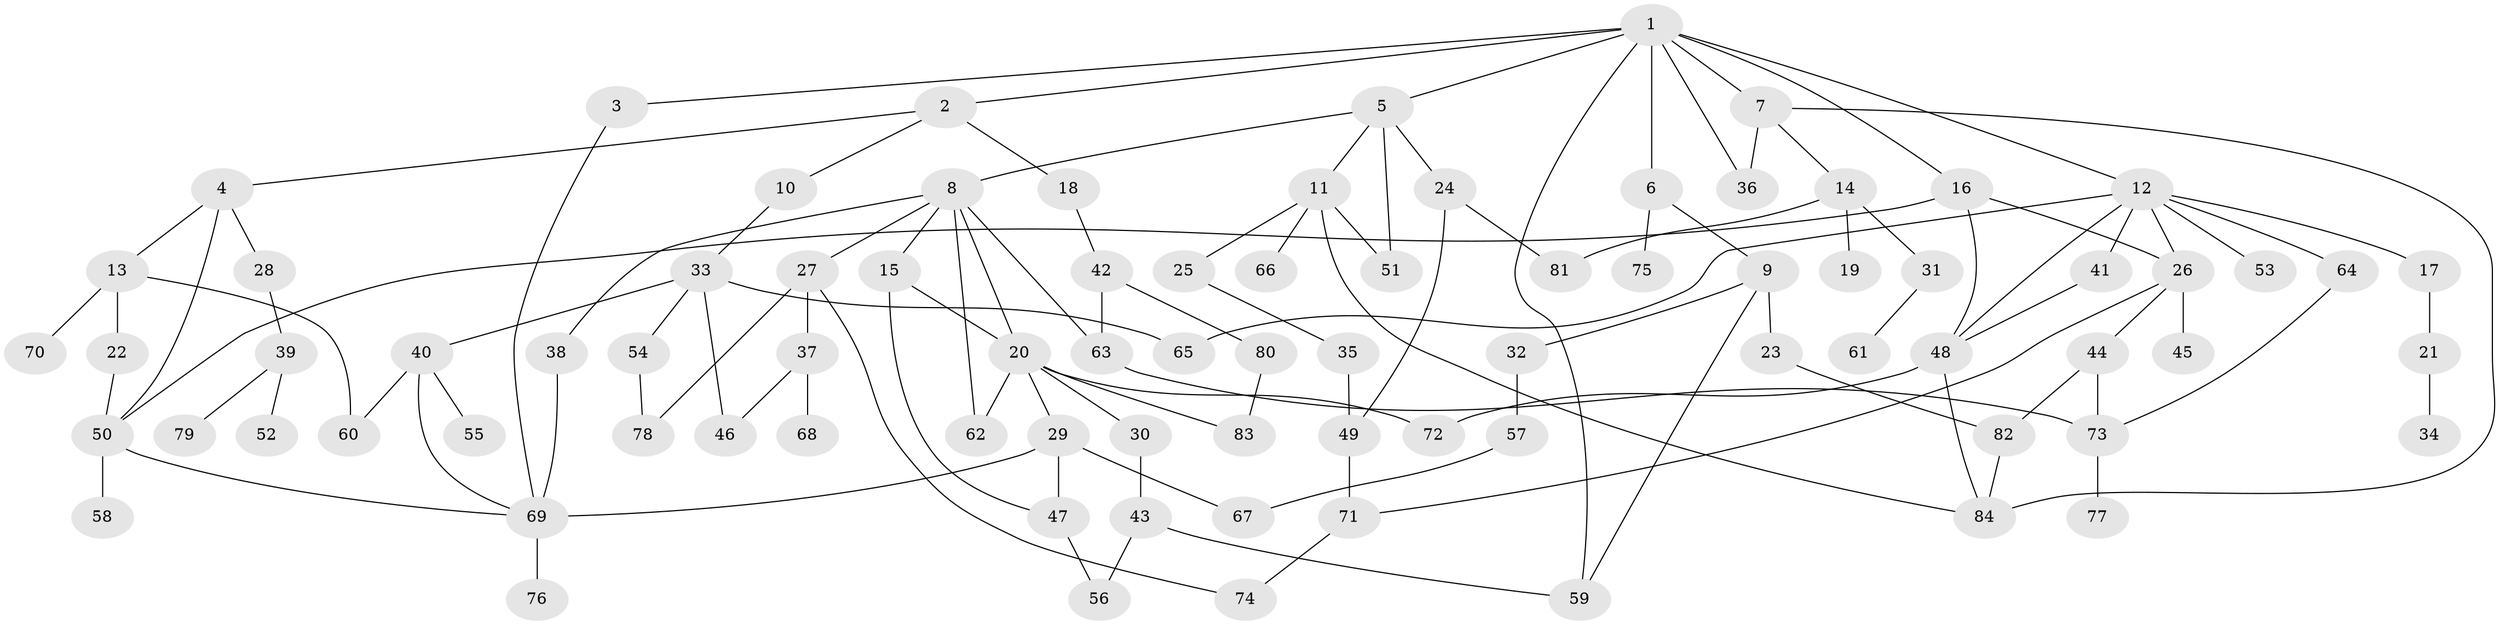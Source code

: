 // coarse degree distribution, {12: 0.04, 4: 0.04, 1: 0.48, 6: 0.08, 3: 0.08, 9: 0.04, 2: 0.2, 5: 0.04}
// Generated by graph-tools (version 1.1) at 2025/17/03/04/25 18:17:00]
// undirected, 84 vertices, 118 edges
graph export_dot {
graph [start="1"]
  node [color=gray90,style=filled];
  1;
  2;
  3;
  4;
  5;
  6;
  7;
  8;
  9;
  10;
  11;
  12;
  13;
  14;
  15;
  16;
  17;
  18;
  19;
  20;
  21;
  22;
  23;
  24;
  25;
  26;
  27;
  28;
  29;
  30;
  31;
  32;
  33;
  34;
  35;
  36;
  37;
  38;
  39;
  40;
  41;
  42;
  43;
  44;
  45;
  46;
  47;
  48;
  49;
  50;
  51;
  52;
  53;
  54;
  55;
  56;
  57;
  58;
  59;
  60;
  61;
  62;
  63;
  64;
  65;
  66;
  67;
  68;
  69;
  70;
  71;
  72;
  73;
  74;
  75;
  76;
  77;
  78;
  79;
  80;
  81;
  82;
  83;
  84;
  1 -- 2;
  1 -- 3;
  1 -- 5;
  1 -- 6;
  1 -- 7;
  1 -- 12;
  1 -- 16;
  1 -- 59;
  1 -- 36;
  2 -- 4;
  2 -- 10;
  2 -- 18;
  3 -- 69;
  4 -- 13;
  4 -- 28;
  4 -- 50;
  5 -- 8;
  5 -- 11;
  5 -- 24;
  5 -- 51;
  6 -- 9;
  6 -- 75;
  7 -- 14;
  7 -- 36;
  7 -- 84;
  8 -- 15;
  8 -- 20;
  8 -- 27;
  8 -- 38;
  8 -- 62;
  8 -- 63;
  9 -- 23;
  9 -- 32;
  9 -- 59;
  10 -- 33;
  11 -- 25;
  11 -- 66;
  11 -- 51;
  11 -- 84;
  12 -- 17;
  12 -- 26;
  12 -- 41;
  12 -- 53;
  12 -- 64;
  12 -- 65;
  12 -- 48;
  13 -- 22;
  13 -- 70;
  13 -- 60;
  14 -- 19;
  14 -- 31;
  14 -- 81;
  15 -- 20;
  15 -- 47;
  16 -- 48;
  16 -- 50;
  16 -- 26;
  17 -- 21;
  18 -- 42;
  20 -- 29;
  20 -- 30;
  20 -- 72;
  20 -- 83;
  20 -- 62;
  21 -- 34;
  22 -- 50;
  23 -- 82;
  24 -- 49;
  24 -- 81;
  25 -- 35;
  26 -- 44;
  26 -- 45;
  26 -- 71;
  27 -- 37;
  27 -- 78;
  27 -- 74;
  28 -- 39;
  29 -- 47;
  29 -- 67;
  29 -- 69;
  30 -- 43;
  31 -- 61;
  32 -- 57;
  33 -- 40;
  33 -- 46;
  33 -- 54;
  33 -- 65;
  35 -- 49;
  37 -- 68;
  37 -- 46;
  38 -- 69;
  39 -- 52;
  39 -- 79;
  40 -- 55;
  40 -- 60;
  40 -- 69;
  41 -- 48;
  42 -- 63;
  42 -- 80;
  43 -- 56;
  43 -- 59;
  44 -- 73;
  44 -- 82;
  47 -- 56;
  48 -- 72;
  48 -- 84;
  49 -- 71;
  50 -- 58;
  50 -- 69;
  54 -- 78;
  57 -- 67;
  63 -- 73;
  64 -- 73;
  69 -- 76;
  71 -- 74;
  73 -- 77;
  80 -- 83;
  82 -- 84;
}
